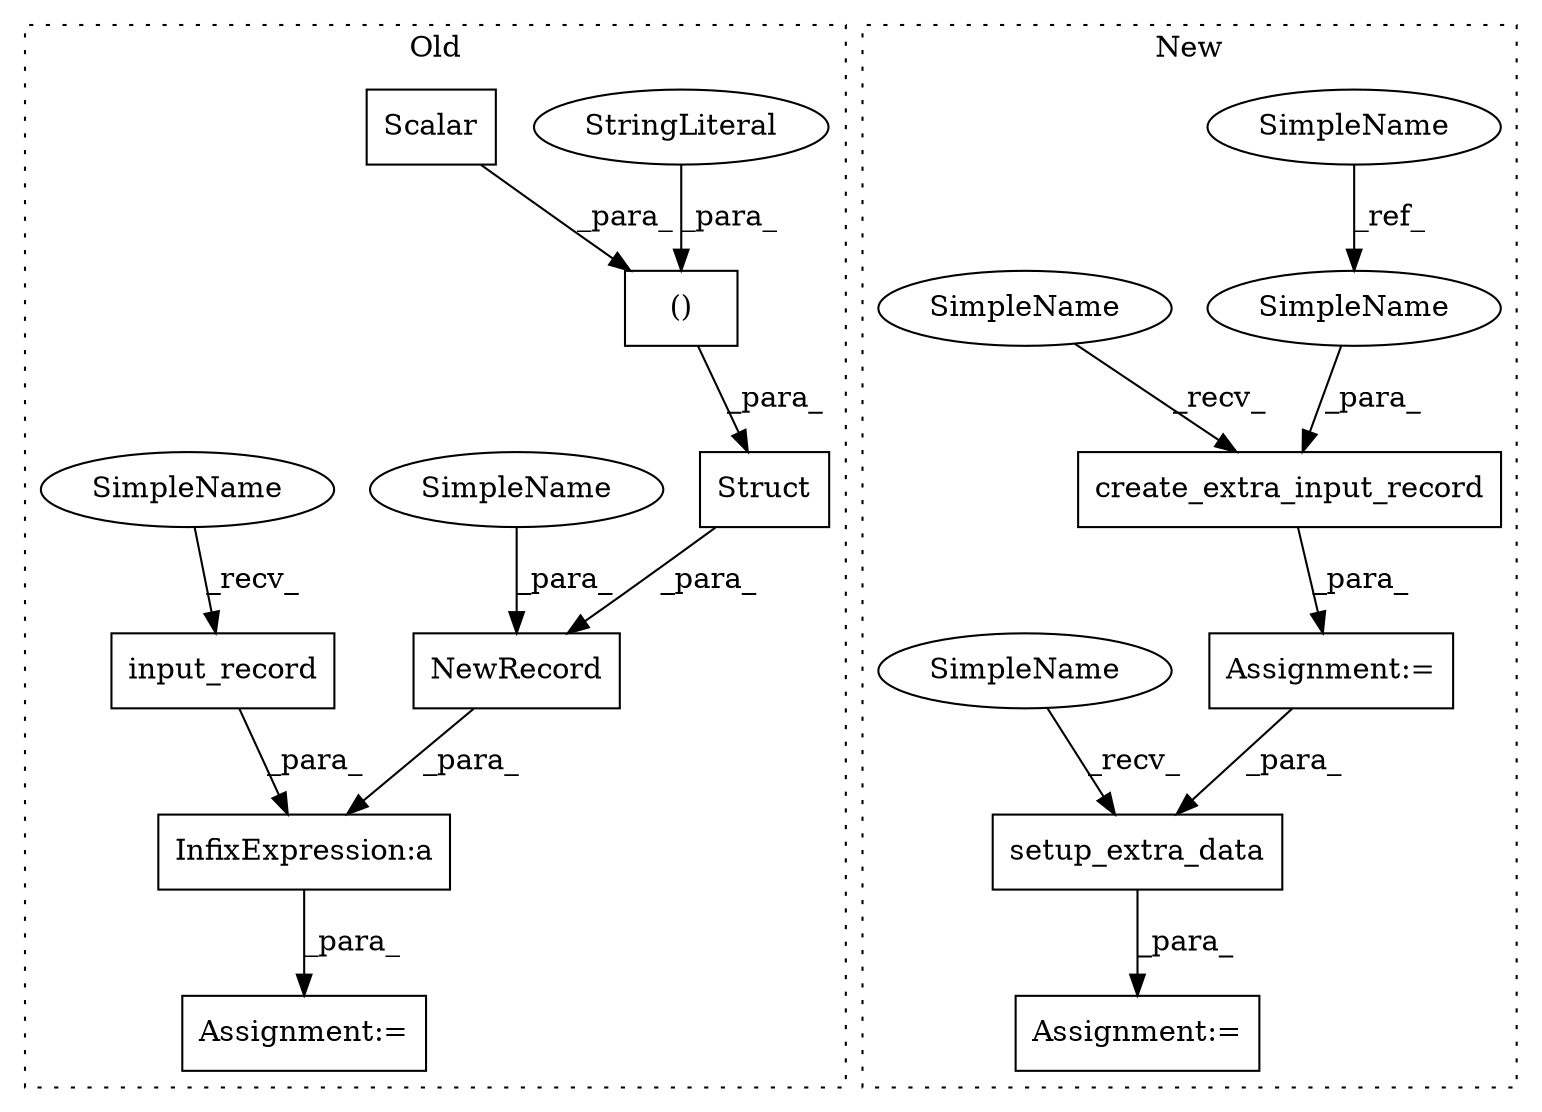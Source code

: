 digraph G {
subgraph cluster0 {
1 [label="input_record" a="32" s="10149" l="14" shape="box"];
4 [label="NewRecord" a="32" s="10173,10244" l="10,1" shape="box"];
6 [label="InfixExpression:a" a="27" s="10163" l="3" shape="box"];
7 [label="()" a="106" s="10206" l="36" shape="box"];
10 [label="StringLiteral" a="45" s="10206" l="8" shape="ellipse"];
11 [label="Assignment:=" a="7" s="10143" l="1" shape="box"];
12 [label="Scalar" a="32" s="10234" l="8" shape="box"];
13 [label="Struct" a="32" s="10194,10242" l="12,2" shape="box"];
17 [label="SimpleName" a="42" s="10183" l="3" shape="ellipse"];
18 [label="SimpleName" a="42" s="10145" l="3" shape="ellipse"];
label = "Old";
style="dotted";
}
subgraph cluster1 {
2 [label="create_extra_input_record" a="32" s="11226,11255" l="26,1" shape="box"];
3 [label="SimpleName" a="42" s="11001" l="3" shape="ellipse"];
5 [label="setup_extra_data" a="32" s="11591,11623" l="17,1" shape="box"];
8 [label="Assignment:=" a="7" s="11585" l="1" shape="box"];
9 [label="Assignment:=" a="7" s="11220" l="1" shape="box"];
14 [label="SimpleName" a="42" s="11252" l="3" shape="ellipse"];
15 [label="SimpleName" a="42" s="11221" l="4" shape="ellipse"];
16 [label="SimpleName" a="42" s="11586" l="4" shape="ellipse"];
label = "New";
style="dotted";
}
1 -> 6 [label="_para_"];
2 -> 9 [label="_para_"];
3 -> 14 [label="_ref_"];
4 -> 6 [label="_para_"];
5 -> 8 [label="_para_"];
6 -> 11 [label="_para_"];
7 -> 13 [label="_para_"];
9 -> 5 [label="_para_"];
10 -> 7 [label="_para_"];
12 -> 7 [label="_para_"];
13 -> 4 [label="_para_"];
14 -> 2 [label="_para_"];
15 -> 2 [label="_recv_"];
16 -> 5 [label="_recv_"];
17 -> 4 [label="_para_"];
18 -> 1 [label="_recv_"];
}